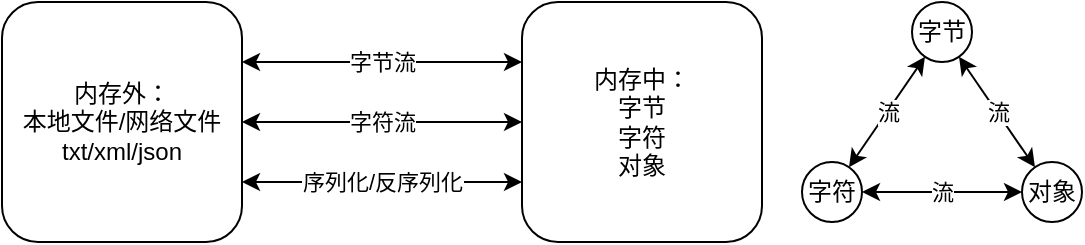<mxfile version="20.3.0" type="device"><diagram id="l3HNTs-bnScwECVwIfp-" name="流"><mxGraphModel dx="946" dy="725" grid="1" gridSize="10" guides="1" tooltips="1" connect="1" arrows="1" fold="1" page="1" pageScale="1" pageWidth="827" pageHeight="1169" math="0" shadow="0"><root><mxCell id="0"/><mxCell id="1" parent="0"/><mxCell id="v05GxDYFV9i8vYVYGB97-5" value="字符流" style="edgeStyle=orthogonalEdgeStyle;rounded=0;orthogonalLoop=1;jettySize=auto;html=1;exitX=1;exitY=0.5;exitDx=0;exitDy=0;entryX=0;entryY=0.5;entryDx=0;entryDy=0;startArrow=classic;startFill=1;" edge="1" parent="1" source="v05GxDYFV9i8vYVYGB97-2" target="v05GxDYFV9i8vYVYGB97-3"><mxGeometry relative="1" as="geometry"/></mxCell><mxCell id="v05GxDYFV9i8vYVYGB97-6" value="序列化/反序列化" style="edgeStyle=orthogonalEdgeStyle;rounded=0;orthogonalLoop=1;jettySize=auto;html=1;exitX=1;exitY=0.75;exitDx=0;exitDy=0;entryX=0;entryY=0.75;entryDx=0;entryDy=0;startArrow=classic;startFill=1;" edge="1" parent="1" source="v05GxDYFV9i8vYVYGB97-2" target="v05GxDYFV9i8vYVYGB97-3"><mxGeometry relative="1" as="geometry"/></mxCell><mxCell id="v05GxDYFV9i8vYVYGB97-2" value="内存外：&lt;br&gt;本地文件/网络文件&lt;br&gt;txt/xml/json" style="rounded=1;whiteSpace=wrap;html=1;" vertex="1" parent="1"><mxGeometry x="120" y="160" width="120" height="120" as="geometry"/></mxCell><mxCell id="v05GxDYFV9i8vYVYGB97-4" value="字节流" style="edgeStyle=orthogonalEdgeStyle;rounded=0;orthogonalLoop=1;jettySize=auto;html=1;exitX=0;exitY=0.25;exitDx=0;exitDy=0;entryX=1;entryY=0.25;entryDx=0;entryDy=0;startArrow=classic;startFill=1;" edge="1" parent="1" source="v05GxDYFV9i8vYVYGB97-3" target="v05GxDYFV9i8vYVYGB97-2"><mxGeometry relative="1" as="geometry"/></mxCell><mxCell id="v05GxDYFV9i8vYVYGB97-3" value="内存中：&lt;br&gt;字节&lt;br&gt;字符&lt;br&gt;对象" style="rounded=1;whiteSpace=wrap;html=1;" vertex="1" parent="1"><mxGeometry x="380" y="160" width="120" height="120" as="geometry"/></mxCell><mxCell id="v05GxDYFV9i8vYVYGB97-18" value="流" style="edgeStyle=none;rounded=0;orthogonalLoop=1;jettySize=auto;html=1;startArrow=classic;startFill=1;" edge="1" parent="1" source="v05GxDYFV9i8vYVYGB97-14" target="v05GxDYFV9i8vYVYGB97-15"><mxGeometry relative="1" as="geometry"/></mxCell><mxCell id="v05GxDYFV9i8vYVYGB97-14" value="字节" style="ellipse;whiteSpace=wrap;html=1;aspect=fixed;" vertex="1" parent="1"><mxGeometry x="575" y="160" width="30" height="30" as="geometry"/></mxCell><mxCell id="v05GxDYFV9i8vYVYGB97-19" value="流" style="edgeStyle=none;rounded=0;orthogonalLoop=1;jettySize=auto;html=1;startArrow=classic;startFill=1;" edge="1" parent="1" source="v05GxDYFV9i8vYVYGB97-15" target="v05GxDYFV9i8vYVYGB97-16"><mxGeometry relative="1" as="geometry"/></mxCell><mxCell id="v05GxDYFV9i8vYVYGB97-15" value="字符" style="ellipse;whiteSpace=wrap;html=1;aspect=fixed;" vertex="1" parent="1"><mxGeometry x="520" y="240" width="30" height="30" as="geometry"/></mxCell><mxCell id="v05GxDYFV9i8vYVYGB97-20" value="流" style="edgeStyle=none;rounded=0;orthogonalLoop=1;jettySize=auto;html=1;startArrow=classic;startFill=1;" edge="1" parent="1" source="v05GxDYFV9i8vYVYGB97-16" target="v05GxDYFV9i8vYVYGB97-14"><mxGeometry relative="1" as="geometry"/></mxCell><mxCell id="v05GxDYFV9i8vYVYGB97-16" value="对象" style="ellipse;whiteSpace=wrap;html=1;aspect=fixed;" vertex="1" parent="1"><mxGeometry x="630" y="240" width="30" height="30" as="geometry"/></mxCell></root></mxGraphModel></diagram></mxfile>